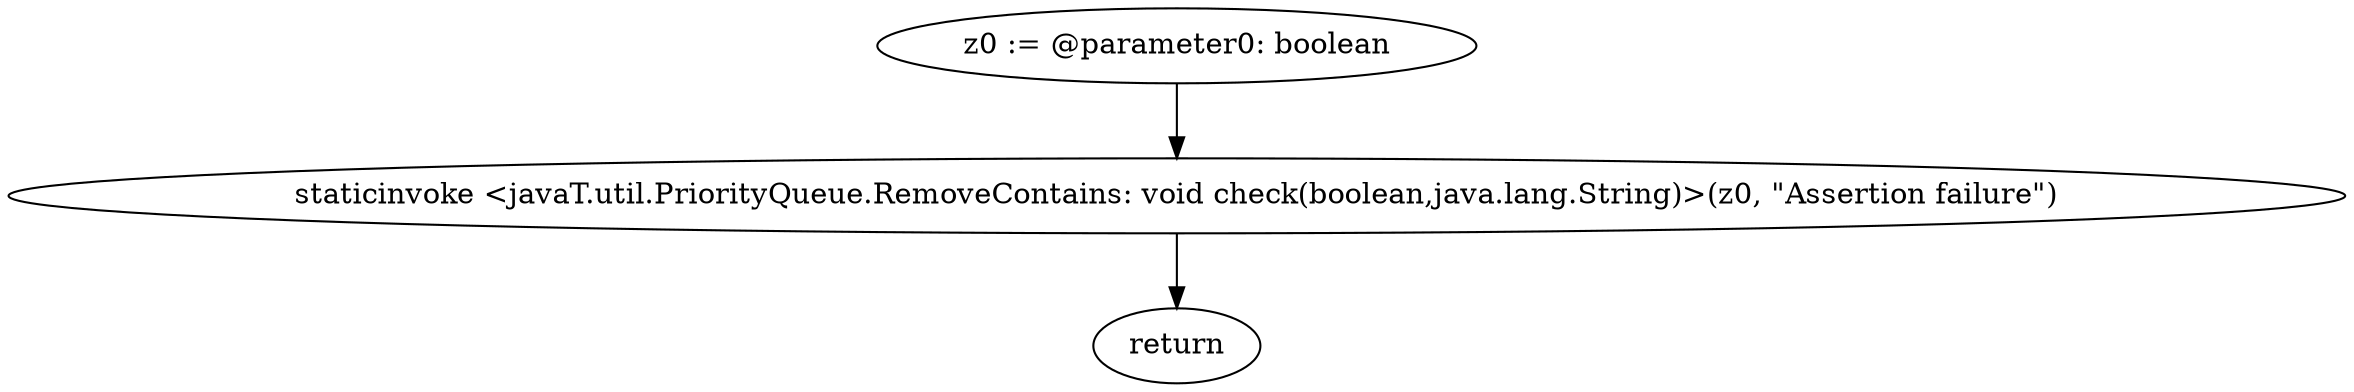 digraph "unitGraph" {
    "z0 := @parameter0: boolean"
    "staticinvoke <javaT.util.PriorityQueue.RemoveContains: void check(boolean,java.lang.String)>(z0, \"Assertion failure\")"
    "return"
    "z0 := @parameter0: boolean"->"staticinvoke <javaT.util.PriorityQueue.RemoveContains: void check(boolean,java.lang.String)>(z0, \"Assertion failure\")";
    "staticinvoke <javaT.util.PriorityQueue.RemoveContains: void check(boolean,java.lang.String)>(z0, \"Assertion failure\")"->"return";
}
